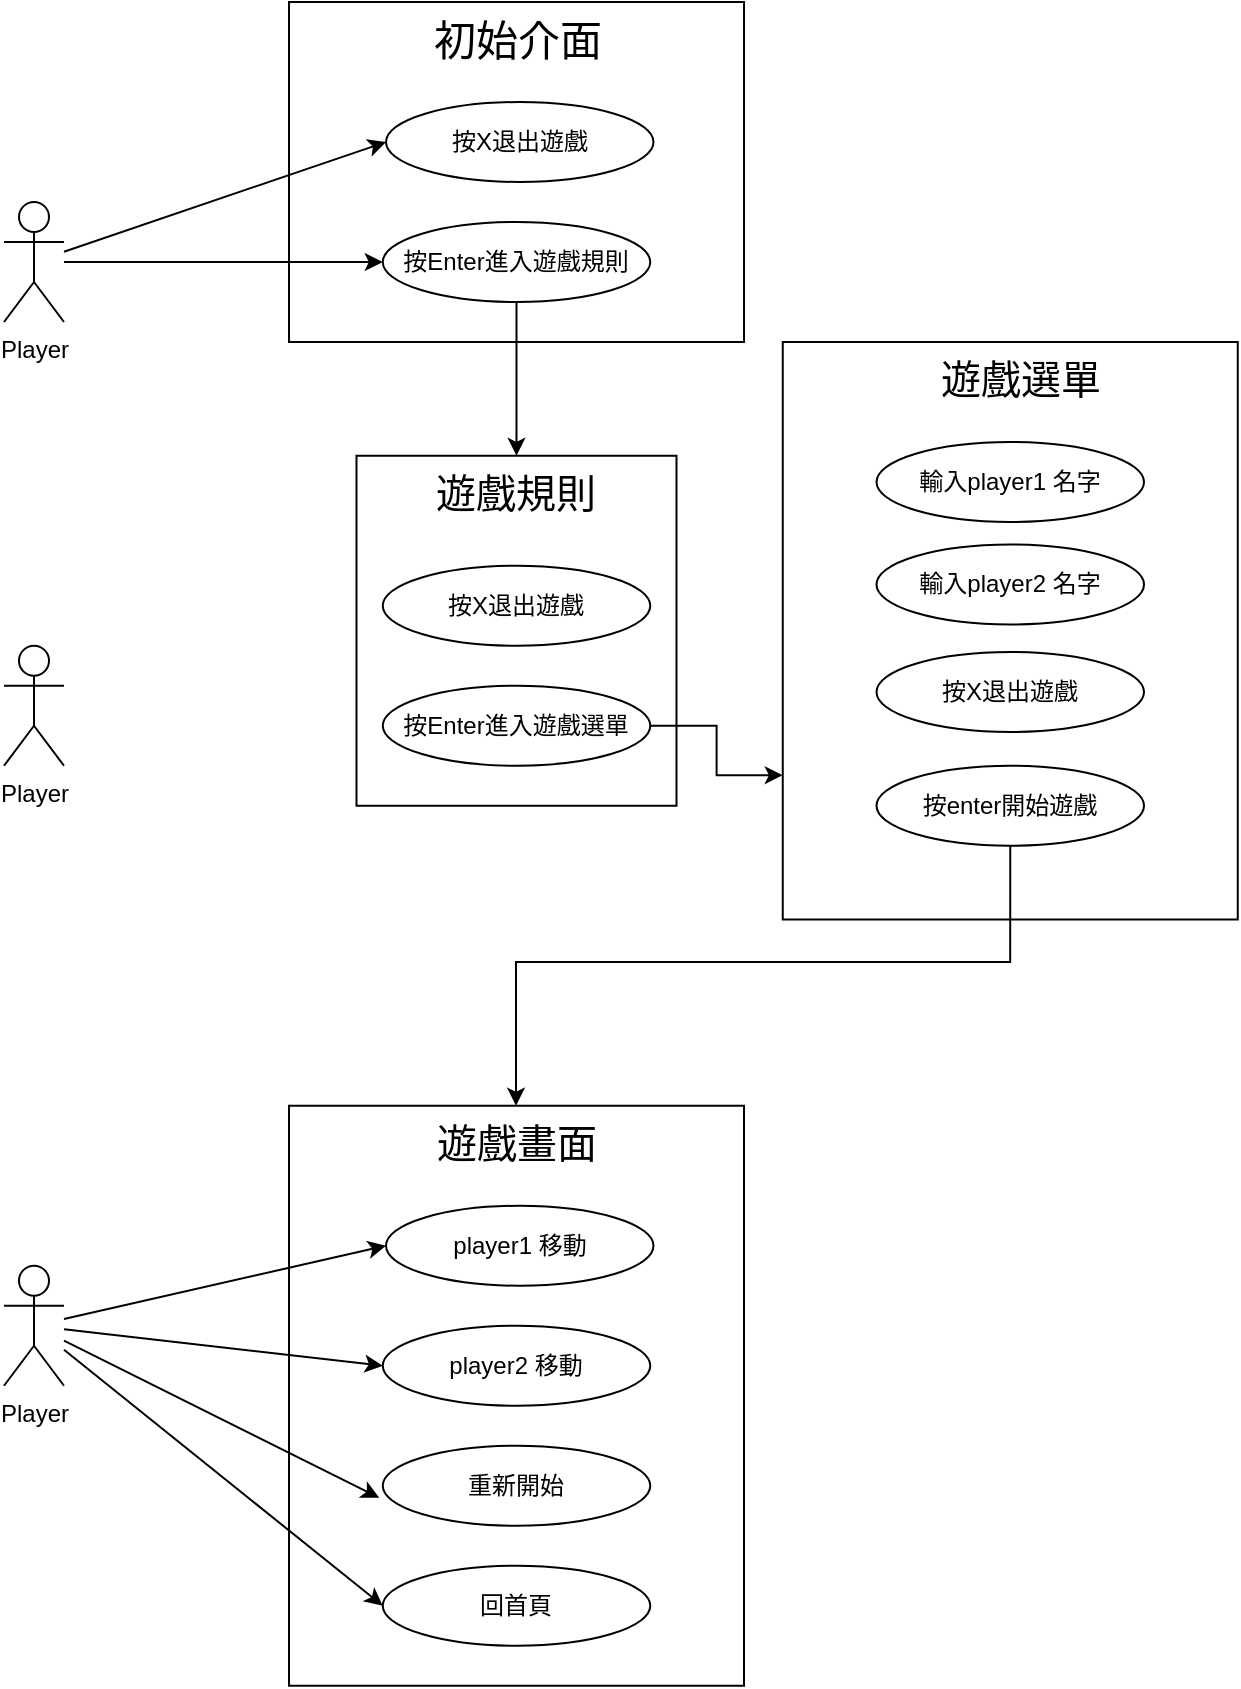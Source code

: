 <mxfile version="24.5.3" type="github">
  <diagram name="Page-1" id="fRFBAp2FJAGGFOrt1j17">
    <mxGraphModel dx="2074" dy="1116" grid="1" gridSize="10" guides="1" tooltips="1" connect="1" arrows="1" fold="1" page="1" pageScale="1" pageWidth="850" pageHeight="1100" math="0" shadow="0">
      <root>
        <mxCell id="0" />
        <mxCell id="1" parent="0" />
        <mxCell id="SlgMJF4G2B78e_q-rDhP-2" value="&lt;font style=&quot;font-size: 20px;&quot;&gt;&amp;nbsp; 遊戲選單&lt;/font&gt;" style="rounded=0;whiteSpace=wrap;html=1;verticalAlign=top;" vertex="1" parent="1">
          <mxGeometry x="489.38" y="220" width="227.5" height="288.75" as="geometry" />
        </mxCell>
        <mxCell id="KAFOnqnanLpudtP8_fwG-33" value="&lt;font style=&quot;font-size: 20px;&quot;&gt;遊戲畫面&lt;/font&gt;" style="rounded=0;whiteSpace=wrap;html=1;align=center;verticalAlign=top;" parent="1" vertex="1">
          <mxGeometry x="242.51" y="601.87" width="227.49" height="290" as="geometry" />
        </mxCell>
        <mxCell id="KAFOnqnanLpudtP8_fwG-2" value="&lt;font style=&quot;font-size: 21px;&quot;&gt;初始介面&lt;/font&gt;" style="rounded=0;whiteSpace=wrap;html=1;verticalAlign=top;" parent="1" vertex="1">
          <mxGeometry x="242.51" y="50" width="227.5" height="170" as="geometry" />
        </mxCell>
        <mxCell id="KAFOnqnanLpudtP8_fwG-14" style="rounded=0;orthogonalLoop=1;jettySize=auto;html=1;entryX=0;entryY=0.5;entryDx=0;entryDy=0;" parent="1" source="KAFOnqnanLpudtP8_fwG-1" target="SlgMJF4G2B78e_q-rDhP-9" edge="1">
          <mxGeometry relative="1" as="geometry">
            <mxPoint x="296.25" y="230" as="targetPoint" />
          </mxGeometry>
        </mxCell>
        <mxCell id="KAFOnqnanLpudtP8_fwG-15" style="rounded=0;orthogonalLoop=1;jettySize=auto;html=1;entryX=0;entryY=0.5;entryDx=0;entryDy=0;" parent="1" source="KAFOnqnanLpudtP8_fwG-1" target="KAFOnqnanLpudtP8_fwG-10" edge="1">
          <mxGeometry relative="1" as="geometry" />
        </mxCell>
        <mxCell id="KAFOnqnanLpudtP8_fwG-1" value="Player" style="shape=umlActor;verticalLabelPosition=bottom;verticalAlign=top;html=1;outlineConnect=0;" parent="1" vertex="1">
          <mxGeometry x="100" y="150" width="30" height="60" as="geometry" />
        </mxCell>
        <mxCell id="KAFOnqnanLpudtP8_fwG-20" style="edgeStyle=orthogonalEdgeStyle;rounded=0;orthogonalLoop=1;jettySize=auto;html=1;strokeColor=default;align=center;verticalAlign=middle;fontFamily=Helvetica;fontSize=11;fontColor=default;labelBackgroundColor=default;endArrow=classic;entryX=0.5;entryY=0;entryDx=0;entryDy=0;" parent="1" source="KAFOnqnanLpudtP8_fwG-10" target="KAFOnqnanLpudtP8_fwG-26" edge="1">
          <mxGeometry relative="1" as="geometry">
            <mxPoint x="356" y="288" as="targetPoint" />
          </mxGeometry>
        </mxCell>
        <mxCell id="KAFOnqnanLpudtP8_fwG-10" value="按Enter進入遊戲規則" style="ellipse;whiteSpace=wrap;html=1;" parent="1" vertex="1">
          <mxGeometry x="289.38" y="160" width="133.75" height="40" as="geometry" />
        </mxCell>
        <mxCell id="lvF6_4PotguvGT_02k-U-1" value="Player" style="shape=umlActor;verticalLabelPosition=bottom;verticalAlign=top;html=1;outlineConnect=0;" parent="1" vertex="1">
          <mxGeometry x="100" y="371.87" width="30" height="60" as="geometry" />
        </mxCell>
        <mxCell id="KAFOnqnanLpudtP8_fwG-37" style="rounded=0;orthogonalLoop=1;jettySize=auto;html=1;entryX=0;entryY=0.5;entryDx=0;entryDy=0;strokeColor=default;align=center;verticalAlign=middle;fontFamily=Helvetica;fontSize=11;fontColor=default;labelBackgroundColor=default;endArrow=classic;" parent="1" source="lvF6_4PotguvGT_02k-U-2" target="KAFOnqnanLpudtP8_fwG-36" edge="1">
          <mxGeometry relative="1" as="geometry" />
        </mxCell>
        <mxCell id="KAFOnqnanLpudtP8_fwG-41" style="rounded=0;orthogonalLoop=1;jettySize=auto;html=1;entryX=0;entryY=0.5;entryDx=0;entryDy=0;strokeColor=default;align=center;verticalAlign=middle;fontFamily=Helvetica;fontSize=11;fontColor=default;labelBackgroundColor=default;endArrow=classic;" parent="1" source="lvF6_4PotguvGT_02k-U-2" target="KAFOnqnanLpudtP8_fwG-40" edge="1">
          <mxGeometry relative="1" as="geometry" />
        </mxCell>
        <mxCell id="KAFOnqnanLpudtP8_fwG-44" style="rounded=0;orthogonalLoop=1;jettySize=auto;html=1;entryX=0;entryY=0.5;entryDx=0;entryDy=0;strokeColor=default;align=center;verticalAlign=middle;fontFamily=Helvetica;fontSize=11;fontColor=default;labelBackgroundColor=default;endArrow=classic;" parent="1" source="lvF6_4PotguvGT_02k-U-2" target="KAFOnqnanLpudtP8_fwG-42" edge="1">
          <mxGeometry relative="1" as="geometry" />
        </mxCell>
        <mxCell id="lvF6_4PotguvGT_02k-U-2" value="Player" style="shape=umlActor;verticalLabelPosition=bottom;verticalAlign=top;html=1;outlineConnect=0;" parent="1" vertex="1">
          <mxGeometry x="100" y="681.87" width="30" height="60" as="geometry" />
        </mxCell>
        <mxCell id="KAFOnqnanLpudtP8_fwG-26" value="&lt;font style=&quot;font-size: 20px;&quot;&gt;遊戲規則&lt;/font&gt;" style="rounded=0;whiteSpace=wrap;html=1;align=center;verticalAlign=top;" parent="1" vertex="1">
          <mxGeometry x="276.25" y="276.88" width="160" height="175" as="geometry" />
        </mxCell>
        <mxCell id="KAFOnqnanLpudtP8_fwG-46" style="edgeStyle=orthogonalEdgeStyle;rounded=0;orthogonalLoop=1;jettySize=auto;html=1;strokeColor=default;align=center;verticalAlign=middle;fontFamily=Helvetica;fontSize=11;fontColor=default;labelBackgroundColor=default;endArrow=classic;exitX=0.5;exitY=1;exitDx=0;exitDy=0;" parent="1" source="KAFOnqnanLpudtP8_fwG-31" target="KAFOnqnanLpudtP8_fwG-33" edge="1">
          <mxGeometry relative="1" as="geometry">
            <Array as="points">
              <mxPoint x="603" y="530" />
              <mxPoint x="356" y="530" />
            </Array>
          </mxGeometry>
        </mxCell>
        <mxCell id="KAFOnqnanLpudtP8_fwG-31" value="按enter開始遊戲" style="ellipse;whiteSpace=wrap;html=1;" parent="1" vertex="1">
          <mxGeometry x="536.26" y="431.87" width="133.75" height="40" as="geometry" />
        </mxCell>
        <mxCell id="KAFOnqnanLpudtP8_fwG-35" value="重新開始" style="ellipse;whiteSpace=wrap;html=1;" parent="1" vertex="1">
          <mxGeometry x="289.38" y="771.87" width="133.75" height="40" as="geometry" />
        </mxCell>
        <mxCell id="KAFOnqnanLpudtP8_fwG-36" value="player1 移動" style="ellipse;whiteSpace=wrap;html=1;" parent="1" vertex="1">
          <mxGeometry x="291" y="651.87" width="133.75" height="40" as="geometry" />
        </mxCell>
        <mxCell id="KAFOnqnanLpudtP8_fwG-39" style="rounded=0;orthogonalLoop=1;jettySize=auto;html=1;entryX=-0.013;entryY=0.65;entryDx=0;entryDy=0;entryPerimeter=0;strokeColor=default;align=center;verticalAlign=middle;fontFamily=Helvetica;fontSize=11;fontColor=default;labelBackgroundColor=default;endArrow=classic;" parent="1" source="lvF6_4PotguvGT_02k-U-2" target="KAFOnqnanLpudtP8_fwG-35" edge="1">
          <mxGeometry relative="1" as="geometry" />
        </mxCell>
        <mxCell id="KAFOnqnanLpudtP8_fwG-40" value="player2 移動" style="ellipse;whiteSpace=wrap;html=1;" parent="1" vertex="1">
          <mxGeometry x="289.38" y="711.87" width="133.75" height="40" as="geometry" />
        </mxCell>
        <mxCell id="KAFOnqnanLpudtP8_fwG-42" value="回首頁" style="ellipse;whiteSpace=wrap;html=1;" parent="1" vertex="1">
          <mxGeometry x="289.38" y="831.87" width="133.75" height="40" as="geometry" />
        </mxCell>
        <mxCell id="SlgMJF4G2B78e_q-rDhP-3" value="輸入player2&lt;span style=&quot;background-color: initial;&quot;&gt;&amp;nbsp;名字&lt;/span&gt;" style="ellipse;whiteSpace=wrap;html=1;" vertex="1" parent="1">
          <mxGeometry x="536.26" y="321.25" width="133.75" height="40" as="geometry" />
        </mxCell>
        <mxCell id="SlgMJF4G2B78e_q-rDhP-4" value="輸入player1 名字" style="ellipse;whiteSpace=wrap;html=1;" vertex="1" parent="1">
          <mxGeometry x="536.26" y="270" width="133.75" height="40" as="geometry" />
        </mxCell>
        <mxCell id="SlgMJF4G2B78e_q-rDhP-6" value="按X退出遊戲" style="ellipse;whiteSpace=wrap;html=1;" vertex="1" parent="1">
          <mxGeometry x="536.26" y="375" width="133.75" height="40" as="geometry" />
        </mxCell>
        <mxCell id="SlgMJF4G2B78e_q-rDhP-9" value="按X退出遊戲" style="ellipse;whiteSpace=wrap;html=1;" vertex="1" parent="1">
          <mxGeometry x="291" y="100" width="133.75" height="40" as="geometry" />
        </mxCell>
        <mxCell id="SlgMJF4G2B78e_q-rDhP-10" value="按X退出遊戲" style="ellipse;whiteSpace=wrap;html=1;" vertex="1" parent="1">
          <mxGeometry x="289.38" y="331.87" width="133.75" height="40" as="geometry" />
        </mxCell>
        <mxCell id="SlgMJF4G2B78e_q-rDhP-12" style="edgeStyle=orthogonalEdgeStyle;rounded=0;orthogonalLoop=1;jettySize=auto;html=1;entryX=0;entryY=0.75;entryDx=0;entryDy=0;" edge="1" parent="1" source="SlgMJF4G2B78e_q-rDhP-11" target="SlgMJF4G2B78e_q-rDhP-2">
          <mxGeometry relative="1" as="geometry" />
        </mxCell>
        <mxCell id="SlgMJF4G2B78e_q-rDhP-11" value="按Enter進入遊戲選單" style="ellipse;whiteSpace=wrap;html=1;" vertex="1" parent="1">
          <mxGeometry x="289.39" y="391.87" width="133.75" height="40" as="geometry" />
        </mxCell>
      </root>
    </mxGraphModel>
  </diagram>
</mxfile>
